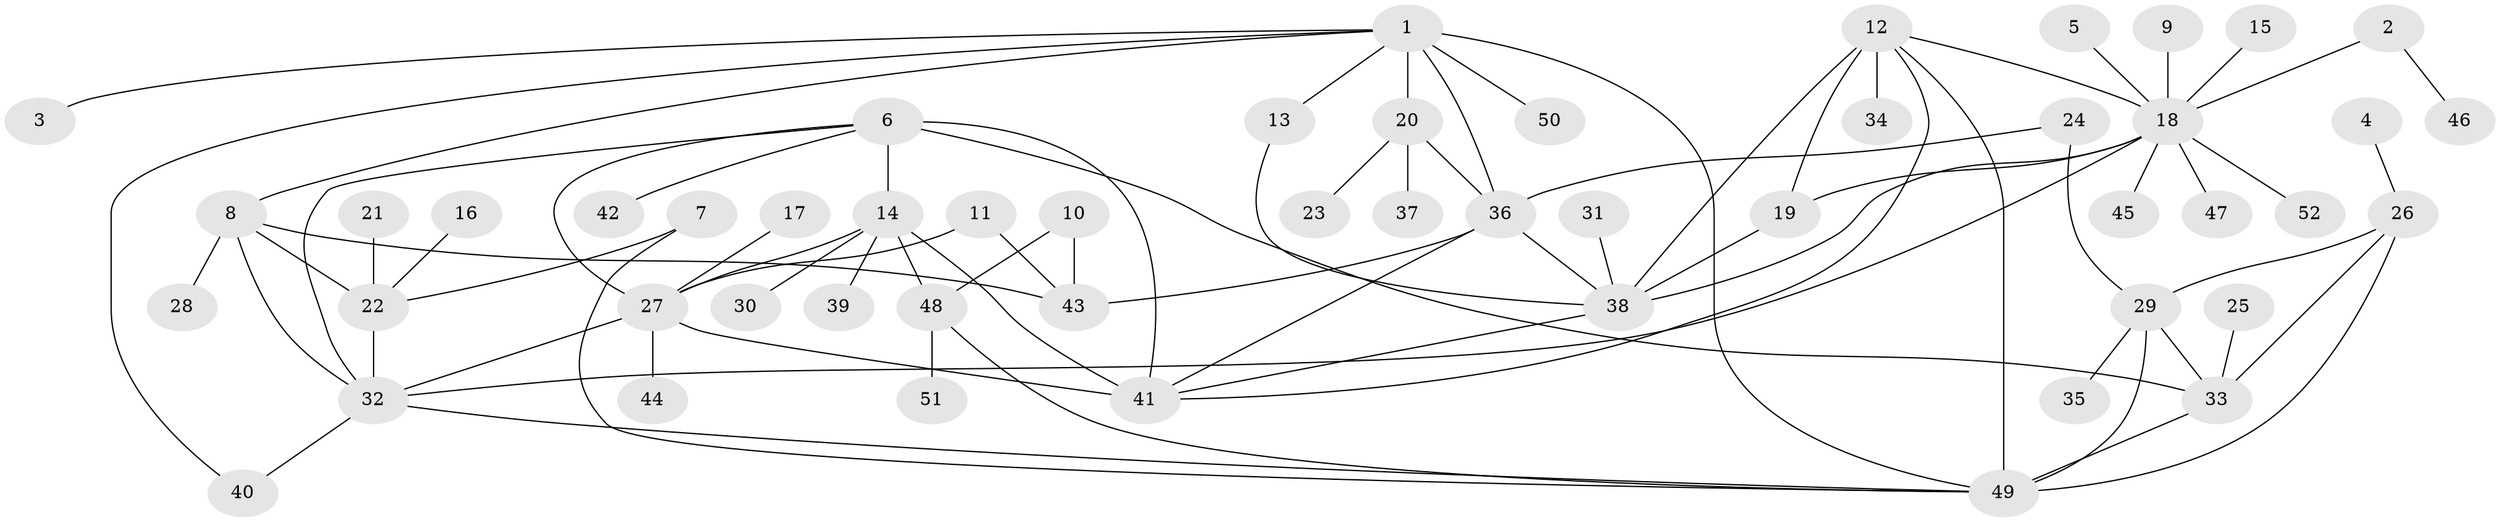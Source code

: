 // original degree distribution, {14: 0.009708737864077669, 4: 0.009708737864077669, 10: 0.019417475728155338, 8: 0.02912621359223301, 5: 0.038834951456310676, 9: 0.038834951456310676, 6: 0.06796116504854369, 7: 0.038834951456310676, 11: 0.009708737864077669, 1: 0.5533980582524272, 2: 0.1650485436893204, 3: 0.019417475728155338}
// Generated by graph-tools (version 1.1) at 2025/02/03/09/25 03:02:49]
// undirected, 52 vertices, 78 edges
graph export_dot {
graph [start="1"]
  node [color=gray90,style=filled];
  1;
  2;
  3;
  4;
  5;
  6;
  7;
  8;
  9;
  10;
  11;
  12;
  13;
  14;
  15;
  16;
  17;
  18;
  19;
  20;
  21;
  22;
  23;
  24;
  25;
  26;
  27;
  28;
  29;
  30;
  31;
  32;
  33;
  34;
  35;
  36;
  37;
  38;
  39;
  40;
  41;
  42;
  43;
  44;
  45;
  46;
  47;
  48;
  49;
  50;
  51;
  52;
  1 -- 3 [weight=1.0];
  1 -- 8 [weight=1.0];
  1 -- 13 [weight=1.0];
  1 -- 20 [weight=4.0];
  1 -- 36 [weight=2.0];
  1 -- 40 [weight=1.0];
  1 -- 49 [weight=1.0];
  1 -- 50 [weight=1.0];
  2 -- 18 [weight=1.0];
  2 -- 46 [weight=1.0];
  4 -- 26 [weight=1.0];
  5 -- 18 [weight=1.0];
  6 -- 14 [weight=1.0];
  6 -- 27 [weight=1.0];
  6 -- 32 [weight=1.0];
  6 -- 33 [weight=1.0];
  6 -- 41 [weight=2.0];
  6 -- 42 [weight=1.0];
  7 -- 22 [weight=1.0];
  7 -- 49 [weight=1.0];
  8 -- 22 [weight=4.0];
  8 -- 28 [weight=1.0];
  8 -- 32 [weight=2.0];
  8 -- 43 [weight=1.0];
  9 -- 18 [weight=1.0];
  10 -- 43 [weight=1.0];
  10 -- 48 [weight=1.0];
  11 -- 27 [weight=1.0];
  11 -- 43 [weight=1.0];
  12 -- 18 [weight=1.0];
  12 -- 19 [weight=2.0];
  12 -- 34 [weight=1.0];
  12 -- 38 [weight=1.0];
  12 -- 41 [weight=1.0];
  12 -- 49 [weight=1.0];
  13 -- 38 [weight=1.0];
  14 -- 27 [weight=1.0];
  14 -- 30 [weight=1.0];
  14 -- 39 [weight=1.0];
  14 -- 41 [weight=2.0];
  14 -- 48 [weight=1.0];
  15 -- 18 [weight=1.0];
  16 -- 22 [weight=1.0];
  17 -- 27 [weight=1.0];
  18 -- 19 [weight=2.0];
  18 -- 32 [weight=1.0];
  18 -- 38 [weight=1.0];
  18 -- 45 [weight=1.0];
  18 -- 47 [weight=1.0];
  18 -- 52 [weight=1.0];
  19 -- 38 [weight=2.0];
  20 -- 23 [weight=1.0];
  20 -- 36 [weight=2.0];
  20 -- 37 [weight=1.0];
  21 -- 22 [weight=1.0];
  22 -- 32 [weight=2.0];
  24 -- 29 [weight=1.0];
  24 -- 36 [weight=1.0];
  25 -- 33 [weight=1.0];
  26 -- 29 [weight=2.0];
  26 -- 33 [weight=1.0];
  26 -- 49 [weight=1.0];
  27 -- 32 [weight=1.0];
  27 -- 41 [weight=2.0];
  27 -- 44 [weight=1.0];
  29 -- 33 [weight=2.0];
  29 -- 35 [weight=1.0];
  29 -- 49 [weight=2.0];
  31 -- 38 [weight=1.0];
  32 -- 40 [weight=1.0];
  32 -- 49 [weight=1.0];
  33 -- 49 [weight=1.0];
  36 -- 38 [weight=1.0];
  36 -- 41 [weight=1.0];
  36 -- 43 [weight=1.0];
  38 -- 41 [weight=1.0];
  48 -- 49 [weight=1.0];
  48 -- 51 [weight=1.0];
}
